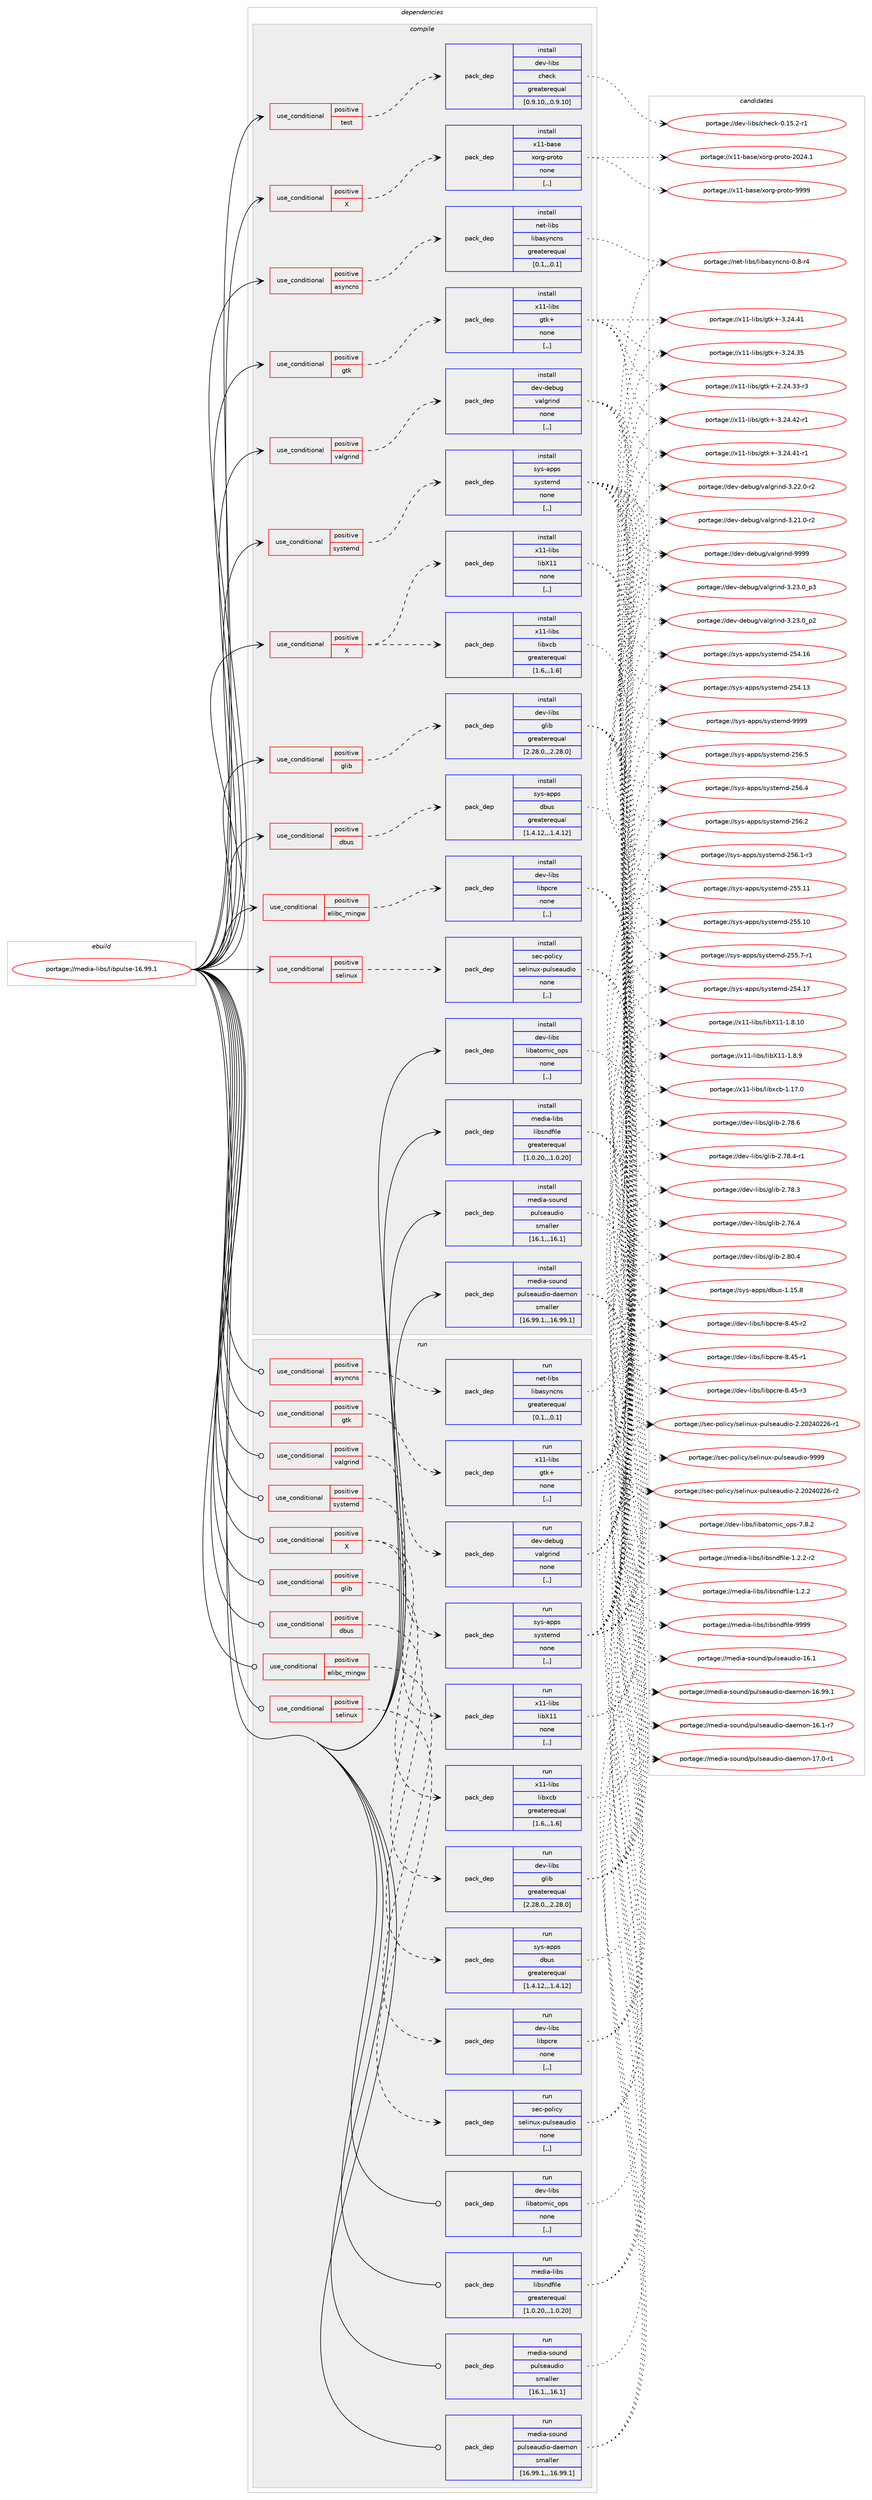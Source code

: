 digraph prolog {

# *************
# Graph options
# *************

newrank=true;
concentrate=true;
compound=true;
graph [rankdir=LR,fontname=Helvetica,fontsize=10,ranksep=1.5];#, ranksep=2.5, nodesep=0.2];
edge  [arrowhead=vee];
node  [fontname=Helvetica,fontsize=10];

# **********
# The ebuild
# **********

subgraph cluster_leftcol {
color=gray;
label=<<i>ebuild</i>>;
id [label="portage://media-libs/libpulse-16.99.1", color=red, width=4, href="../media-libs/libpulse-16.99.1.svg"];
}

# ****************
# The dependencies
# ****************

subgraph cluster_midcol {
color=gray;
label=<<i>dependencies</i>>;
subgraph cluster_compile {
fillcolor="#eeeeee";
style=filled;
label=<<i>compile</i>>;
subgraph cond208777 {
dependency809151 [label=<<TABLE BORDER="0" CELLBORDER="1" CELLSPACING="0" CELLPADDING="4"><TR><TD ROWSPAN="3" CELLPADDING="10">use_conditional</TD></TR><TR><TD>positive</TD></TR><TR><TD>X</TD></TR></TABLE>>, shape=none, color=red];
subgraph pack594241 {
dependency809152 [label=<<TABLE BORDER="0" CELLBORDER="1" CELLSPACING="0" CELLPADDING="4" WIDTH="220"><TR><TD ROWSPAN="6" CELLPADDING="30">pack_dep</TD></TR><TR><TD WIDTH="110">install</TD></TR><TR><TD>x11-base</TD></TR><TR><TD>xorg-proto</TD></TR><TR><TD>none</TD></TR><TR><TD>[,,]</TD></TR></TABLE>>, shape=none, color=blue];
}
dependency809151:e -> dependency809152:w [weight=20,style="dashed",arrowhead="vee"];
}
id:e -> dependency809151:w [weight=20,style="solid",arrowhead="vee"];
subgraph cond208778 {
dependency809153 [label=<<TABLE BORDER="0" CELLBORDER="1" CELLSPACING="0" CELLPADDING="4"><TR><TD ROWSPAN="3" CELLPADDING="10">use_conditional</TD></TR><TR><TD>positive</TD></TR><TR><TD>X</TD></TR></TABLE>>, shape=none, color=red];
subgraph pack594242 {
dependency809154 [label=<<TABLE BORDER="0" CELLBORDER="1" CELLSPACING="0" CELLPADDING="4" WIDTH="220"><TR><TD ROWSPAN="6" CELLPADDING="30">pack_dep</TD></TR><TR><TD WIDTH="110">install</TD></TR><TR><TD>x11-libs</TD></TR><TR><TD>libX11</TD></TR><TR><TD>none</TD></TR><TR><TD>[,,]</TD></TR></TABLE>>, shape=none, color=blue];
}
dependency809153:e -> dependency809154:w [weight=20,style="dashed",arrowhead="vee"];
subgraph pack594243 {
dependency809155 [label=<<TABLE BORDER="0" CELLBORDER="1" CELLSPACING="0" CELLPADDING="4" WIDTH="220"><TR><TD ROWSPAN="6" CELLPADDING="30">pack_dep</TD></TR><TR><TD WIDTH="110">install</TD></TR><TR><TD>x11-libs</TD></TR><TR><TD>libxcb</TD></TR><TR><TD>greaterequal</TD></TR><TR><TD>[1.6,,,1.6]</TD></TR></TABLE>>, shape=none, color=blue];
}
dependency809153:e -> dependency809155:w [weight=20,style="dashed",arrowhead="vee"];
}
id:e -> dependency809153:w [weight=20,style="solid",arrowhead="vee"];
subgraph cond208779 {
dependency809156 [label=<<TABLE BORDER="0" CELLBORDER="1" CELLSPACING="0" CELLPADDING="4"><TR><TD ROWSPAN="3" CELLPADDING="10">use_conditional</TD></TR><TR><TD>positive</TD></TR><TR><TD>asyncns</TD></TR></TABLE>>, shape=none, color=red];
subgraph pack594244 {
dependency809157 [label=<<TABLE BORDER="0" CELLBORDER="1" CELLSPACING="0" CELLPADDING="4" WIDTH="220"><TR><TD ROWSPAN="6" CELLPADDING="30">pack_dep</TD></TR><TR><TD WIDTH="110">install</TD></TR><TR><TD>net-libs</TD></TR><TR><TD>libasyncns</TD></TR><TR><TD>greaterequal</TD></TR><TR><TD>[0.1,,,0.1]</TD></TR></TABLE>>, shape=none, color=blue];
}
dependency809156:e -> dependency809157:w [weight=20,style="dashed",arrowhead="vee"];
}
id:e -> dependency809156:w [weight=20,style="solid",arrowhead="vee"];
subgraph cond208780 {
dependency809158 [label=<<TABLE BORDER="0" CELLBORDER="1" CELLSPACING="0" CELLPADDING="4"><TR><TD ROWSPAN="3" CELLPADDING="10">use_conditional</TD></TR><TR><TD>positive</TD></TR><TR><TD>dbus</TD></TR></TABLE>>, shape=none, color=red];
subgraph pack594245 {
dependency809159 [label=<<TABLE BORDER="0" CELLBORDER="1" CELLSPACING="0" CELLPADDING="4" WIDTH="220"><TR><TD ROWSPAN="6" CELLPADDING="30">pack_dep</TD></TR><TR><TD WIDTH="110">install</TD></TR><TR><TD>sys-apps</TD></TR><TR><TD>dbus</TD></TR><TR><TD>greaterequal</TD></TR><TR><TD>[1.4.12,,,1.4.12]</TD></TR></TABLE>>, shape=none, color=blue];
}
dependency809158:e -> dependency809159:w [weight=20,style="dashed",arrowhead="vee"];
}
id:e -> dependency809158:w [weight=20,style="solid",arrowhead="vee"];
subgraph cond208781 {
dependency809160 [label=<<TABLE BORDER="0" CELLBORDER="1" CELLSPACING="0" CELLPADDING="4"><TR><TD ROWSPAN="3" CELLPADDING="10">use_conditional</TD></TR><TR><TD>positive</TD></TR><TR><TD>elibc_mingw</TD></TR></TABLE>>, shape=none, color=red];
subgraph pack594246 {
dependency809161 [label=<<TABLE BORDER="0" CELLBORDER="1" CELLSPACING="0" CELLPADDING="4" WIDTH="220"><TR><TD ROWSPAN="6" CELLPADDING="30">pack_dep</TD></TR><TR><TD WIDTH="110">install</TD></TR><TR><TD>dev-libs</TD></TR><TR><TD>libpcre</TD></TR><TR><TD>none</TD></TR><TR><TD>[,,]</TD></TR></TABLE>>, shape=none, color=blue];
}
dependency809160:e -> dependency809161:w [weight=20,style="dashed",arrowhead="vee"];
}
id:e -> dependency809160:w [weight=20,style="solid",arrowhead="vee"];
subgraph cond208782 {
dependency809162 [label=<<TABLE BORDER="0" CELLBORDER="1" CELLSPACING="0" CELLPADDING="4"><TR><TD ROWSPAN="3" CELLPADDING="10">use_conditional</TD></TR><TR><TD>positive</TD></TR><TR><TD>glib</TD></TR></TABLE>>, shape=none, color=red];
subgraph pack594247 {
dependency809163 [label=<<TABLE BORDER="0" CELLBORDER="1" CELLSPACING="0" CELLPADDING="4" WIDTH="220"><TR><TD ROWSPAN="6" CELLPADDING="30">pack_dep</TD></TR><TR><TD WIDTH="110">install</TD></TR><TR><TD>dev-libs</TD></TR><TR><TD>glib</TD></TR><TR><TD>greaterequal</TD></TR><TR><TD>[2.28.0,,,2.28.0]</TD></TR></TABLE>>, shape=none, color=blue];
}
dependency809162:e -> dependency809163:w [weight=20,style="dashed",arrowhead="vee"];
}
id:e -> dependency809162:w [weight=20,style="solid",arrowhead="vee"];
subgraph cond208783 {
dependency809164 [label=<<TABLE BORDER="0" CELLBORDER="1" CELLSPACING="0" CELLPADDING="4"><TR><TD ROWSPAN="3" CELLPADDING="10">use_conditional</TD></TR><TR><TD>positive</TD></TR><TR><TD>gtk</TD></TR></TABLE>>, shape=none, color=red];
subgraph pack594248 {
dependency809165 [label=<<TABLE BORDER="0" CELLBORDER="1" CELLSPACING="0" CELLPADDING="4" WIDTH="220"><TR><TD ROWSPAN="6" CELLPADDING="30">pack_dep</TD></TR><TR><TD WIDTH="110">install</TD></TR><TR><TD>x11-libs</TD></TR><TR><TD>gtk+</TD></TR><TR><TD>none</TD></TR><TR><TD>[,,]</TD></TR></TABLE>>, shape=none, color=blue];
}
dependency809164:e -> dependency809165:w [weight=20,style="dashed",arrowhead="vee"];
}
id:e -> dependency809164:w [weight=20,style="solid",arrowhead="vee"];
subgraph cond208784 {
dependency809166 [label=<<TABLE BORDER="0" CELLBORDER="1" CELLSPACING="0" CELLPADDING="4"><TR><TD ROWSPAN="3" CELLPADDING="10">use_conditional</TD></TR><TR><TD>positive</TD></TR><TR><TD>selinux</TD></TR></TABLE>>, shape=none, color=red];
subgraph pack594249 {
dependency809167 [label=<<TABLE BORDER="0" CELLBORDER="1" CELLSPACING="0" CELLPADDING="4" WIDTH="220"><TR><TD ROWSPAN="6" CELLPADDING="30">pack_dep</TD></TR><TR><TD WIDTH="110">install</TD></TR><TR><TD>sec-policy</TD></TR><TR><TD>selinux-pulseaudio</TD></TR><TR><TD>none</TD></TR><TR><TD>[,,]</TD></TR></TABLE>>, shape=none, color=blue];
}
dependency809166:e -> dependency809167:w [weight=20,style="dashed",arrowhead="vee"];
}
id:e -> dependency809166:w [weight=20,style="solid",arrowhead="vee"];
subgraph cond208785 {
dependency809168 [label=<<TABLE BORDER="0" CELLBORDER="1" CELLSPACING="0" CELLPADDING="4"><TR><TD ROWSPAN="3" CELLPADDING="10">use_conditional</TD></TR><TR><TD>positive</TD></TR><TR><TD>systemd</TD></TR></TABLE>>, shape=none, color=red];
subgraph pack594250 {
dependency809169 [label=<<TABLE BORDER="0" CELLBORDER="1" CELLSPACING="0" CELLPADDING="4" WIDTH="220"><TR><TD ROWSPAN="6" CELLPADDING="30">pack_dep</TD></TR><TR><TD WIDTH="110">install</TD></TR><TR><TD>sys-apps</TD></TR><TR><TD>systemd</TD></TR><TR><TD>none</TD></TR><TR><TD>[,,]</TD></TR></TABLE>>, shape=none, color=blue];
}
dependency809168:e -> dependency809169:w [weight=20,style="dashed",arrowhead="vee"];
}
id:e -> dependency809168:w [weight=20,style="solid",arrowhead="vee"];
subgraph cond208786 {
dependency809170 [label=<<TABLE BORDER="0" CELLBORDER="1" CELLSPACING="0" CELLPADDING="4"><TR><TD ROWSPAN="3" CELLPADDING="10">use_conditional</TD></TR><TR><TD>positive</TD></TR><TR><TD>test</TD></TR></TABLE>>, shape=none, color=red];
subgraph pack594251 {
dependency809171 [label=<<TABLE BORDER="0" CELLBORDER="1" CELLSPACING="0" CELLPADDING="4" WIDTH="220"><TR><TD ROWSPAN="6" CELLPADDING="30">pack_dep</TD></TR><TR><TD WIDTH="110">install</TD></TR><TR><TD>dev-libs</TD></TR><TR><TD>check</TD></TR><TR><TD>greaterequal</TD></TR><TR><TD>[0.9.10,,,0.9.10]</TD></TR></TABLE>>, shape=none, color=blue];
}
dependency809170:e -> dependency809171:w [weight=20,style="dashed",arrowhead="vee"];
}
id:e -> dependency809170:w [weight=20,style="solid",arrowhead="vee"];
subgraph cond208787 {
dependency809172 [label=<<TABLE BORDER="0" CELLBORDER="1" CELLSPACING="0" CELLPADDING="4"><TR><TD ROWSPAN="3" CELLPADDING="10">use_conditional</TD></TR><TR><TD>positive</TD></TR><TR><TD>valgrind</TD></TR></TABLE>>, shape=none, color=red];
subgraph pack594252 {
dependency809173 [label=<<TABLE BORDER="0" CELLBORDER="1" CELLSPACING="0" CELLPADDING="4" WIDTH="220"><TR><TD ROWSPAN="6" CELLPADDING="30">pack_dep</TD></TR><TR><TD WIDTH="110">install</TD></TR><TR><TD>dev-debug</TD></TR><TR><TD>valgrind</TD></TR><TR><TD>none</TD></TR><TR><TD>[,,]</TD></TR></TABLE>>, shape=none, color=blue];
}
dependency809172:e -> dependency809173:w [weight=20,style="dashed",arrowhead="vee"];
}
id:e -> dependency809172:w [weight=20,style="solid",arrowhead="vee"];
subgraph pack594253 {
dependency809174 [label=<<TABLE BORDER="0" CELLBORDER="1" CELLSPACING="0" CELLPADDING="4" WIDTH="220"><TR><TD ROWSPAN="6" CELLPADDING="30">pack_dep</TD></TR><TR><TD WIDTH="110">install</TD></TR><TR><TD>dev-libs</TD></TR><TR><TD>libatomic_ops</TD></TR><TR><TD>none</TD></TR><TR><TD>[,,]</TD></TR></TABLE>>, shape=none, color=blue];
}
id:e -> dependency809174:w [weight=20,style="solid",arrowhead="vee"];
subgraph pack594254 {
dependency809175 [label=<<TABLE BORDER="0" CELLBORDER="1" CELLSPACING="0" CELLPADDING="4" WIDTH="220"><TR><TD ROWSPAN="6" CELLPADDING="30">pack_dep</TD></TR><TR><TD WIDTH="110">install</TD></TR><TR><TD>media-libs</TD></TR><TR><TD>libsndfile</TD></TR><TR><TD>greaterequal</TD></TR><TR><TD>[1.0.20,,,1.0.20]</TD></TR></TABLE>>, shape=none, color=blue];
}
id:e -> dependency809175:w [weight=20,style="solid",arrowhead="vee"];
subgraph pack594255 {
dependency809176 [label=<<TABLE BORDER="0" CELLBORDER="1" CELLSPACING="0" CELLPADDING="4" WIDTH="220"><TR><TD ROWSPAN="6" CELLPADDING="30">pack_dep</TD></TR><TR><TD WIDTH="110">install</TD></TR><TR><TD>media-sound</TD></TR><TR><TD>pulseaudio</TD></TR><TR><TD>smaller</TD></TR><TR><TD>[16.1,,,16.1]</TD></TR></TABLE>>, shape=none, color=blue];
}
id:e -> dependency809176:w [weight=20,style="solid",arrowhead="vee"];
subgraph pack594256 {
dependency809177 [label=<<TABLE BORDER="0" CELLBORDER="1" CELLSPACING="0" CELLPADDING="4" WIDTH="220"><TR><TD ROWSPAN="6" CELLPADDING="30">pack_dep</TD></TR><TR><TD WIDTH="110">install</TD></TR><TR><TD>media-sound</TD></TR><TR><TD>pulseaudio-daemon</TD></TR><TR><TD>smaller</TD></TR><TR><TD>[16.99.1,,,16.99.1]</TD></TR></TABLE>>, shape=none, color=blue];
}
id:e -> dependency809177:w [weight=20,style="solid",arrowhead="vee"];
}
subgraph cluster_compileandrun {
fillcolor="#eeeeee";
style=filled;
label=<<i>compile and run</i>>;
}
subgraph cluster_run {
fillcolor="#eeeeee";
style=filled;
label=<<i>run</i>>;
subgraph cond208788 {
dependency809178 [label=<<TABLE BORDER="0" CELLBORDER="1" CELLSPACING="0" CELLPADDING="4"><TR><TD ROWSPAN="3" CELLPADDING="10">use_conditional</TD></TR><TR><TD>positive</TD></TR><TR><TD>X</TD></TR></TABLE>>, shape=none, color=red];
subgraph pack594257 {
dependency809179 [label=<<TABLE BORDER="0" CELLBORDER="1" CELLSPACING="0" CELLPADDING="4" WIDTH="220"><TR><TD ROWSPAN="6" CELLPADDING="30">pack_dep</TD></TR><TR><TD WIDTH="110">run</TD></TR><TR><TD>x11-libs</TD></TR><TR><TD>libX11</TD></TR><TR><TD>none</TD></TR><TR><TD>[,,]</TD></TR></TABLE>>, shape=none, color=blue];
}
dependency809178:e -> dependency809179:w [weight=20,style="dashed",arrowhead="vee"];
subgraph pack594258 {
dependency809180 [label=<<TABLE BORDER="0" CELLBORDER="1" CELLSPACING="0" CELLPADDING="4" WIDTH="220"><TR><TD ROWSPAN="6" CELLPADDING="30">pack_dep</TD></TR><TR><TD WIDTH="110">run</TD></TR><TR><TD>x11-libs</TD></TR><TR><TD>libxcb</TD></TR><TR><TD>greaterequal</TD></TR><TR><TD>[1.6,,,1.6]</TD></TR></TABLE>>, shape=none, color=blue];
}
dependency809178:e -> dependency809180:w [weight=20,style="dashed",arrowhead="vee"];
}
id:e -> dependency809178:w [weight=20,style="solid",arrowhead="odot"];
subgraph cond208789 {
dependency809181 [label=<<TABLE BORDER="0" CELLBORDER="1" CELLSPACING="0" CELLPADDING="4"><TR><TD ROWSPAN="3" CELLPADDING="10">use_conditional</TD></TR><TR><TD>positive</TD></TR><TR><TD>asyncns</TD></TR></TABLE>>, shape=none, color=red];
subgraph pack594259 {
dependency809182 [label=<<TABLE BORDER="0" CELLBORDER="1" CELLSPACING="0" CELLPADDING="4" WIDTH="220"><TR><TD ROWSPAN="6" CELLPADDING="30">pack_dep</TD></TR><TR><TD WIDTH="110">run</TD></TR><TR><TD>net-libs</TD></TR><TR><TD>libasyncns</TD></TR><TR><TD>greaterequal</TD></TR><TR><TD>[0.1,,,0.1]</TD></TR></TABLE>>, shape=none, color=blue];
}
dependency809181:e -> dependency809182:w [weight=20,style="dashed",arrowhead="vee"];
}
id:e -> dependency809181:w [weight=20,style="solid",arrowhead="odot"];
subgraph cond208790 {
dependency809183 [label=<<TABLE BORDER="0" CELLBORDER="1" CELLSPACING="0" CELLPADDING="4"><TR><TD ROWSPAN="3" CELLPADDING="10">use_conditional</TD></TR><TR><TD>positive</TD></TR><TR><TD>dbus</TD></TR></TABLE>>, shape=none, color=red];
subgraph pack594260 {
dependency809184 [label=<<TABLE BORDER="0" CELLBORDER="1" CELLSPACING="0" CELLPADDING="4" WIDTH="220"><TR><TD ROWSPAN="6" CELLPADDING="30">pack_dep</TD></TR><TR><TD WIDTH="110">run</TD></TR><TR><TD>sys-apps</TD></TR><TR><TD>dbus</TD></TR><TR><TD>greaterequal</TD></TR><TR><TD>[1.4.12,,,1.4.12]</TD></TR></TABLE>>, shape=none, color=blue];
}
dependency809183:e -> dependency809184:w [weight=20,style="dashed",arrowhead="vee"];
}
id:e -> dependency809183:w [weight=20,style="solid",arrowhead="odot"];
subgraph cond208791 {
dependency809185 [label=<<TABLE BORDER="0" CELLBORDER="1" CELLSPACING="0" CELLPADDING="4"><TR><TD ROWSPAN="3" CELLPADDING="10">use_conditional</TD></TR><TR><TD>positive</TD></TR><TR><TD>elibc_mingw</TD></TR></TABLE>>, shape=none, color=red];
subgraph pack594261 {
dependency809186 [label=<<TABLE BORDER="0" CELLBORDER="1" CELLSPACING="0" CELLPADDING="4" WIDTH="220"><TR><TD ROWSPAN="6" CELLPADDING="30">pack_dep</TD></TR><TR><TD WIDTH="110">run</TD></TR><TR><TD>dev-libs</TD></TR><TR><TD>libpcre</TD></TR><TR><TD>none</TD></TR><TR><TD>[,,]</TD></TR></TABLE>>, shape=none, color=blue];
}
dependency809185:e -> dependency809186:w [weight=20,style="dashed",arrowhead="vee"];
}
id:e -> dependency809185:w [weight=20,style="solid",arrowhead="odot"];
subgraph cond208792 {
dependency809187 [label=<<TABLE BORDER="0" CELLBORDER="1" CELLSPACING="0" CELLPADDING="4"><TR><TD ROWSPAN="3" CELLPADDING="10">use_conditional</TD></TR><TR><TD>positive</TD></TR><TR><TD>glib</TD></TR></TABLE>>, shape=none, color=red];
subgraph pack594262 {
dependency809188 [label=<<TABLE BORDER="0" CELLBORDER="1" CELLSPACING="0" CELLPADDING="4" WIDTH="220"><TR><TD ROWSPAN="6" CELLPADDING="30">pack_dep</TD></TR><TR><TD WIDTH="110">run</TD></TR><TR><TD>dev-libs</TD></TR><TR><TD>glib</TD></TR><TR><TD>greaterequal</TD></TR><TR><TD>[2.28.0,,,2.28.0]</TD></TR></TABLE>>, shape=none, color=blue];
}
dependency809187:e -> dependency809188:w [weight=20,style="dashed",arrowhead="vee"];
}
id:e -> dependency809187:w [weight=20,style="solid",arrowhead="odot"];
subgraph cond208793 {
dependency809189 [label=<<TABLE BORDER="0" CELLBORDER="1" CELLSPACING="0" CELLPADDING="4"><TR><TD ROWSPAN="3" CELLPADDING="10">use_conditional</TD></TR><TR><TD>positive</TD></TR><TR><TD>gtk</TD></TR></TABLE>>, shape=none, color=red];
subgraph pack594263 {
dependency809190 [label=<<TABLE BORDER="0" CELLBORDER="1" CELLSPACING="0" CELLPADDING="4" WIDTH="220"><TR><TD ROWSPAN="6" CELLPADDING="30">pack_dep</TD></TR><TR><TD WIDTH="110">run</TD></TR><TR><TD>x11-libs</TD></TR><TR><TD>gtk+</TD></TR><TR><TD>none</TD></TR><TR><TD>[,,]</TD></TR></TABLE>>, shape=none, color=blue];
}
dependency809189:e -> dependency809190:w [weight=20,style="dashed",arrowhead="vee"];
}
id:e -> dependency809189:w [weight=20,style="solid",arrowhead="odot"];
subgraph cond208794 {
dependency809191 [label=<<TABLE BORDER="0" CELLBORDER="1" CELLSPACING="0" CELLPADDING="4"><TR><TD ROWSPAN="3" CELLPADDING="10">use_conditional</TD></TR><TR><TD>positive</TD></TR><TR><TD>selinux</TD></TR></TABLE>>, shape=none, color=red];
subgraph pack594264 {
dependency809192 [label=<<TABLE BORDER="0" CELLBORDER="1" CELLSPACING="0" CELLPADDING="4" WIDTH="220"><TR><TD ROWSPAN="6" CELLPADDING="30">pack_dep</TD></TR><TR><TD WIDTH="110">run</TD></TR><TR><TD>sec-policy</TD></TR><TR><TD>selinux-pulseaudio</TD></TR><TR><TD>none</TD></TR><TR><TD>[,,]</TD></TR></TABLE>>, shape=none, color=blue];
}
dependency809191:e -> dependency809192:w [weight=20,style="dashed",arrowhead="vee"];
}
id:e -> dependency809191:w [weight=20,style="solid",arrowhead="odot"];
subgraph cond208795 {
dependency809193 [label=<<TABLE BORDER="0" CELLBORDER="1" CELLSPACING="0" CELLPADDING="4"><TR><TD ROWSPAN="3" CELLPADDING="10">use_conditional</TD></TR><TR><TD>positive</TD></TR><TR><TD>systemd</TD></TR></TABLE>>, shape=none, color=red];
subgraph pack594265 {
dependency809194 [label=<<TABLE BORDER="0" CELLBORDER="1" CELLSPACING="0" CELLPADDING="4" WIDTH="220"><TR><TD ROWSPAN="6" CELLPADDING="30">pack_dep</TD></TR><TR><TD WIDTH="110">run</TD></TR><TR><TD>sys-apps</TD></TR><TR><TD>systemd</TD></TR><TR><TD>none</TD></TR><TR><TD>[,,]</TD></TR></TABLE>>, shape=none, color=blue];
}
dependency809193:e -> dependency809194:w [weight=20,style="dashed",arrowhead="vee"];
}
id:e -> dependency809193:w [weight=20,style="solid",arrowhead="odot"];
subgraph cond208796 {
dependency809195 [label=<<TABLE BORDER="0" CELLBORDER="1" CELLSPACING="0" CELLPADDING="4"><TR><TD ROWSPAN="3" CELLPADDING="10">use_conditional</TD></TR><TR><TD>positive</TD></TR><TR><TD>valgrind</TD></TR></TABLE>>, shape=none, color=red];
subgraph pack594266 {
dependency809196 [label=<<TABLE BORDER="0" CELLBORDER="1" CELLSPACING="0" CELLPADDING="4" WIDTH="220"><TR><TD ROWSPAN="6" CELLPADDING="30">pack_dep</TD></TR><TR><TD WIDTH="110">run</TD></TR><TR><TD>dev-debug</TD></TR><TR><TD>valgrind</TD></TR><TR><TD>none</TD></TR><TR><TD>[,,]</TD></TR></TABLE>>, shape=none, color=blue];
}
dependency809195:e -> dependency809196:w [weight=20,style="dashed",arrowhead="vee"];
}
id:e -> dependency809195:w [weight=20,style="solid",arrowhead="odot"];
subgraph pack594267 {
dependency809197 [label=<<TABLE BORDER="0" CELLBORDER="1" CELLSPACING="0" CELLPADDING="4" WIDTH="220"><TR><TD ROWSPAN="6" CELLPADDING="30">pack_dep</TD></TR><TR><TD WIDTH="110">run</TD></TR><TR><TD>dev-libs</TD></TR><TR><TD>libatomic_ops</TD></TR><TR><TD>none</TD></TR><TR><TD>[,,]</TD></TR></TABLE>>, shape=none, color=blue];
}
id:e -> dependency809197:w [weight=20,style="solid",arrowhead="odot"];
subgraph pack594268 {
dependency809198 [label=<<TABLE BORDER="0" CELLBORDER="1" CELLSPACING="0" CELLPADDING="4" WIDTH="220"><TR><TD ROWSPAN="6" CELLPADDING="30">pack_dep</TD></TR><TR><TD WIDTH="110">run</TD></TR><TR><TD>media-libs</TD></TR><TR><TD>libsndfile</TD></TR><TR><TD>greaterequal</TD></TR><TR><TD>[1.0.20,,,1.0.20]</TD></TR></TABLE>>, shape=none, color=blue];
}
id:e -> dependency809198:w [weight=20,style="solid",arrowhead="odot"];
subgraph pack594269 {
dependency809199 [label=<<TABLE BORDER="0" CELLBORDER="1" CELLSPACING="0" CELLPADDING="4" WIDTH="220"><TR><TD ROWSPAN="6" CELLPADDING="30">pack_dep</TD></TR><TR><TD WIDTH="110">run</TD></TR><TR><TD>media-sound</TD></TR><TR><TD>pulseaudio</TD></TR><TR><TD>smaller</TD></TR><TR><TD>[16.1,,,16.1]</TD></TR></TABLE>>, shape=none, color=blue];
}
id:e -> dependency809199:w [weight=20,style="solid",arrowhead="odot"];
subgraph pack594270 {
dependency809200 [label=<<TABLE BORDER="0" CELLBORDER="1" CELLSPACING="0" CELLPADDING="4" WIDTH="220"><TR><TD ROWSPAN="6" CELLPADDING="30">pack_dep</TD></TR><TR><TD WIDTH="110">run</TD></TR><TR><TD>media-sound</TD></TR><TR><TD>pulseaudio-daemon</TD></TR><TR><TD>smaller</TD></TR><TR><TD>[16.99.1,,,16.99.1]</TD></TR></TABLE>>, shape=none, color=blue];
}
id:e -> dependency809200:w [weight=20,style="solid",arrowhead="odot"];
}
}

# **************
# The candidates
# **************

subgraph cluster_choices {
rank=same;
color=gray;
label=<<i>candidates</i>>;

subgraph choice594241 {
color=black;
nodesep=1;
choice120494945989711510147120111114103451121141111161114557575757 [label="portage://x11-base/xorg-proto-9999", color=red, width=4,href="../x11-base/xorg-proto-9999.svg"];
choice1204949459897115101471201111141034511211411111611145504850524649 [label="portage://x11-base/xorg-proto-2024.1", color=red, width=4,href="../x11-base/xorg-proto-2024.1.svg"];
dependency809152:e -> choice120494945989711510147120111114103451121141111161114557575757:w [style=dotted,weight="100"];
dependency809152:e -> choice1204949459897115101471201111141034511211411111611145504850524649:w [style=dotted,weight="100"];
}
subgraph choice594242 {
color=black;
nodesep=1;
choice12049494510810598115471081059888494945494656464948 [label="portage://x11-libs/libX11-1.8.10", color=red, width=4,href="../x11-libs/libX11-1.8.10.svg"];
choice120494945108105981154710810598884949454946564657 [label="portage://x11-libs/libX11-1.8.9", color=red, width=4,href="../x11-libs/libX11-1.8.9.svg"];
dependency809154:e -> choice12049494510810598115471081059888494945494656464948:w [style=dotted,weight="100"];
dependency809154:e -> choice120494945108105981154710810598884949454946564657:w [style=dotted,weight="100"];
}
subgraph choice594243 {
color=black;
nodesep=1;
choice120494945108105981154710810598120999845494649554648 [label="portage://x11-libs/libxcb-1.17.0", color=red, width=4,href="../x11-libs/libxcb-1.17.0.svg"];
dependency809155:e -> choice120494945108105981154710810598120999845494649554648:w [style=dotted,weight="100"];
}
subgraph choice594244 {
color=black;
nodesep=1;
choice110101116451081059811547108105989711512111099110115454846564511452 [label="portage://net-libs/libasyncns-0.8-r4", color=red, width=4,href="../net-libs/libasyncns-0.8-r4.svg"];
dependency809157:e -> choice110101116451081059811547108105989711512111099110115454846564511452:w [style=dotted,weight="100"];
}
subgraph choice594245 {
color=black;
nodesep=1;
choice1151211154597112112115471009811711545494649534656 [label="portage://sys-apps/dbus-1.15.8", color=red, width=4,href="../sys-apps/dbus-1.15.8.svg"];
dependency809159:e -> choice1151211154597112112115471009811711545494649534656:w [style=dotted,weight="100"];
}
subgraph choice594246 {
color=black;
nodesep=1;
choice100101118451081059811547108105981129911410145564652534511451 [label="portage://dev-libs/libpcre-8.45-r3", color=red, width=4,href="../dev-libs/libpcre-8.45-r3.svg"];
choice100101118451081059811547108105981129911410145564652534511450 [label="portage://dev-libs/libpcre-8.45-r2", color=red, width=4,href="../dev-libs/libpcre-8.45-r2.svg"];
choice100101118451081059811547108105981129911410145564652534511449 [label="portage://dev-libs/libpcre-8.45-r1", color=red, width=4,href="../dev-libs/libpcre-8.45-r1.svg"];
dependency809161:e -> choice100101118451081059811547108105981129911410145564652534511451:w [style=dotted,weight="100"];
dependency809161:e -> choice100101118451081059811547108105981129911410145564652534511450:w [style=dotted,weight="100"];
dependency809161:e -> choice100101118451081059811547108105981129911410145564652534511449:w [style=dotted,weight="100"];
}
subgraph choice594247 {
color=black;
nodesep=1;
choice1001011184510810598115471031081059845504656484652 [label="portage://dev-libs/glib-2.80.4", color=red, width=4,href="../dev-libs/glib-2.80.4.svg"];
choice1001011184510810598115471031081059845504655564654 [label="portage://dev-libs/glib-2.78.6", color=red, width=4,href="../dev-libs/glib-2.78.6.svg"];
choice10010111845108105981154710310810598455046555646524511449 [label="portage://dev-libs/glib-2.78.4-r1", color=red, width=4,href="../dev-libs/glib-2.78.4-r1.svg"];
choice1001011184510810598115471031081059845504655564651 [label="portage://dev-libs/glib-2.78.3", color=red, width=4,href="../dev-libs/glib-2.78.3.svg"];
choice1001011184510810598115471031081059845504655544652 [label="portage://dev-libs/glib-2.76.4", color=red, width=4,href="../dev-libs/glib-2.76.4.svg"];
dependency809163:e -> choice1001011184510810598115471031081059845504656484652:w [style=dotted,weight="100"];
dependency809163:e -> choice1001011184510810598115471031081059845504655564654:w [style=dotted,weight="100"];
dependency809163:e -> choice10010111845108105981154710310810598455046555646524511449:w [style=dotted,weight="100"];
dependency809163:e -> choice1001011184510810598115471031081059845504655564651:w [style=dotted,weight="100"];
dependency809163:e -> choice1001011184510810598115471031081059845504655544652:w [style=dotted,weight="100"];
}
subgraph choice594248 {
color=black;
nodesep=1;
choice12049494510810598115471031161074345514650524652504511449 [label="portage://x11-libs/gtk+-3.24.42-r1", color=red, width=4,href="../x11-libs/gtk+-3.24.42-r1.svg"];
choice12049494510810598115471031161074345514650524652494511449 [label="portage://x11-libs/gtk+-3.24.41-r1", color=red, width=4,href="../x11-libs/gtk+-3.24.41-r1.svg"];
choice1204949451081059811547103116107434551465052465249 [label="portage://x11-libs/gtk+-3.24.41", color=red, width=4,href="../x11-libs/gtk+-3.24.41.svg"];
choice1204949451081059811547103116107434551465052465153 [label="portage://x11-libs/gtk+-3.24.35", color=red, width=4,href="../x11-libs/gtk+-3.24.35.svg"];
choice12049494510810598115471031161074345504650524651514511451 [label="portage://x11-libs/gtk+-2.24.33-r3", color=red, width=4,href="../x11-libs/gtk+-2.24.33-r3.svg"];
dependency809165:e -> choice12049494510810598115471031161074345514650524652504511449:w [style=dotted,weight="100"];
dependency809165:e -> choice12049494510810598115471031161074345514650524652494511449:w [style=dotted,weight="100"];
dependency809165:e -> choice1204949451081059811547103116107434551465052465249:w [style=dotted,weight="100"];
dependency809165:e -> choice1204949451081059811547103116107434551465052465153:w [style=dotted,weight="100"];
dependency809165:e -> choice12049494510810598115471031161074345504650524651514511451:w [style=dotted,weight="100"];
}
subgraph choice594249 {
color=black;
nodesep=1;
choice1151019945112111108105991214711510110810511011712045112117108115101971171001051114557575757 [label="portage://sec-policy/selinux-pulseaudio-9999", color=red, width=4,href="../sec-policy/selinux-pulseaudio-9999.svg"];
choice11510199451121111081059912147115101108105110117120451121171081151019711710010511145504650485052485050544511450 [label="portage://sec-policy/selinux-pulseaudio-2.20240226-r2", color=red, width=4,href="../sec-policy/selinux-pulseaudio-2.20240226-r2.svg"];
choice11510199451121111081059912147115101108105110117120451121171081151019711710010511145504650485052485050544511449 [label="portage://sec-policy/selinux-pulseaudio-2.20240226-r1", color=red, width=4,href="../sec-policy/selinux-pulseaudio-2.20240226-r1.svg"];
dependency809167:e -> choice1151019945112111108105991214711510110810511011712045112117108115101971171001051114557575757:w [style=dotted,weight="100"];
dependency809167:e -> choice11510199451121111081059912147115101108105110117120451121171081151019711710010511145504650485052485050544511450:w [style=dotted,weight="100"];
dependency809167:e -> choice11510199451121111081059912147115101108105110117120451121171081151019711710010511145504650485052485050544511449:w [style=dotted,weight="100"];
}
subgraph choice594250 {
color=black;
nodesep=1;
choice1151211154597112112115471151211151161011091004557575757 [label="portage://sys-apps/systemd-9999", color=red, width=4,href="../sys-apps/systemd-9999.svg"];
choice115121115459711211211547115121115116101109100455053544653 [label="portage://sys-apps/systemd-256.5", color=red, width=4,href="../sys-apps/systemd-256.5.svg"];
choice115121115459711211211547115121115116101109100455053544652 [label="portage://sys-apps/systemd-256.4", color=red, width=4,href="../sys-apps/systemd-256.4.svg"];
choice115121115459711211211547115121115116101109100455053544650 [label="portage://sys-apps/systemd-256.2", color=red, width=4,href="../sys-apps/systemd-256.2.svg"];
choice1151211154597112112115471151211151161011091004550535446494511451 [label="portage://sys-apps/systemd-256.1-r3", color=red, width=4,href="../sys-apps/systemd-256.1-r3.svg"];
choice11512111545971121121154711512111511610110910045505353464949 [label="portage://sys-apps/systemd-255.11", color=red, width=4,href="../sys-apps/systemd-255.11.svg"];
choice11512111545971121121154711512111511610110910045505353464948 [label="portage://sys-apps/systemd-255.10", color=red, width=4,href="../sys-apps/systemd-255.10.svg"];
choice1151211154597112112115471151211151161011091004550535346554511449 [label="portage://sys-apps/systemd-255.7-r1", color=red, width=4,href="../sys-apps/systemd-255.7-r1.svg"];
choice11512111545971121121154711512111511610110910045505352464955 [label="portage://sys-apps/systemd-254.17", color=red, width=4,href="../sys-apps/systemd-254.17.svg"];
choice11512111545971121121154711512111511610110910045505352464954 [label="portage://sys-apps/systemd-254.16", color=red, width=4,href="../sys-apps/systemd-254.16.svg"];
choice11512111545971121121154711512111511610110910045505352464951 [label="portage://sys-apps/systemd-254.13", color=red, width=4,href="../sys-apps/systemd-254.13.svg"];
dependency809169:e -> choice1151211154597112112115471151211151161011091004557575757:w [style=dotted,weight="100"];
dependency809169:e -> choice115121115459711211211547115121115116101109100455053544653:w [style=dotted,weight="100"];
dependency809169:e -> choice115121115459711211211547115121115116101109100455053544652:w [style=dotted,weight="100"];
dependency809169:e -> choice115121115459711211211547115121115116101109100455053544650:w [style=dotted,weight="100"];
dependency809169:e -> choice1151211154597112112115471151211151161011091004550535446494511451:w [style=dotted,weight="100"];
dependency809169:e -> choice11512111545971121121154711512111511610110910045505353464949:w [style=dotted,weight="100"];
dependency809169:e -> choice11512111545971121121154711512111511610110910045505353464948:w [style=dotted,weight="100"];
dependency809169:e -> choice1151211154597112112115471151211151161011091004550535346554511449:w [style=dotted,weight="100"];
dependency809169:e -> choice11512111545971121121154711512111511610110910045505352464955:w [style=dotted,weight="100"];
dependency809169:e -> choice11512111545971121121154711512111511610110910045505352464954:w [style=dotted,weight="100"];
dependency809169:e -> choice11512111545971121121154711512111511610110910045505352464951:w [style=dotted,weight="100"];
}
subgraph choice594251 {
color=black;
nodesep=1;
choice1001011184510810598115479910410199107454846495346504511449 [label="portage://dev-libs/check-0.15.2-r1", color=red, width=4,href="../dev-libs/check-0.15.2-r1.svg"];
dependency809171:e -> choice1001011184510810598115479910410199107454846495346504511449:w [style=dotted,weight="100"];
}
subgraph choice594252 {
color=black;
nodesep=1;
choice100101118451001019811710347118971081031141051101004557575757 [label="portage://dev-debug/valgrind-9999", color=red, width=4,href="../dev-debug/valgrind-9999.svg"];
choice10010111845100101981171034711897108103114105110100455146505146489511251 [label="portage://dev-debug/valgrind-3.23.0_p3", color=red, width=4,href="../dev-debug/valgrind-3.23.0_p3.svg"];
choice10010111845100101981171034711897108103114105110100455146505146489511250 [label="portage://dev-debug/valgrind-3.23.0_p2", color=red, width=4,href="../dev-debug/valgrind-3.23.0_p2.svg"];
choice10010111845100101981171034711897108103114105110100455146505046484511450 [label="portage://dev-debug/valgrind-3.22.0-r2", color=red, width=4,href="../dev-debug/valgrind-3.22.0-r2.svg"];
choice10010111845100101981171034711897108103114105110100455146504946484511450 [label="portage://dev-debug/valgrind-3.21.0-r2", color=red, width=4,href="../dev-debug/valgrind-3.21.0-r2.svg"];
dependency809173:e -> choice100101118451001019811710347118971081031141051101004557575757:w [style=dotted,weight="100"];
dependency809173:e -> choice10010111845100101981171034711897108103114105110100455146505146489511251:w [style=dotted,weight="100"];
dependency809173:e -> choice10010111845100101981171034711897108103114105110100455146505146489511250:w [style=dotted,weight="100"];
dependency809173:e -> choice10010111845100101981171034711897108103114105110100455146505046484511450:w [style=dotted,weight="100"];
dependency809173:e -> choice10010111845100101981171034711897108103114105110100455146504946484511450:w [style=dotted,weight="100"];
}
subgraph choice594253 {
color=black;
nodesep=1;
choice10010111845108105981154710810598971161111091059995111112115455546564650 [label="portage://dev-libs/libatomic_ops-7.8.2", color=red, width=4,href="../dev-libs/libatomic_ops-7.8.2.svg"];
dependency809174:e -> choice10010111845108105981154710810598971161111091059995111112115455546564650:w [style=dotted,weight="100"];
}
subgraph choice594254 {
color=black;
nodesep=1;
choice10910110010597451081059811547108105981151101001021051081014557575757 [label="portage://media-libs/libsndfile-9999", color=red, width=4,href="../media-libs/libsndfile-9999.svg"];
choice10910110010597451081059811547108105981151101001021051081014549465046504511450 [label="portage://media-libs/libsndfile-1.2.2-r2", color=red, width=4,href="../media-libs/libsndfile-1.2.2-r2.svg"];
choice1091011001059745108105981154710810598115110100102105108101454946504650 [label="portage://media-libs/libsndfile-1.2.2", color=red, width=4,href="../media-libs/libsndfile-1.2.2.svg"];
dependency809175:e -> choice10910110010597451081059811547108105981151101001021051081014557575757:w [style=dotted,weight="100"];
dependency809175:e -> choice10910110010597451081059811547108105981151101001021051081014549465046504511450:w [style=dotted,weight="100"];
dependency809175:e -> choice1091011001059745108105981154710810598115110100102105108101454946504650:w [style=dotted,weight="100"];
}
subgraph choice594255 {
color=black;
nodesep=1;
choice109101100105974511511111711010047112117108115101971171001051114549544649 [label="portage://media-sound/pulseaudio-16.1", color=red, width=4,href="../media-sound/pulseaudio-16.1.svg"];
dependency809176:e -> choice109101100105974511511111711010047112117108115101971171001051114549544649:w [style=dotted,weight="100"];
}
subgraph choice594256 {
color=black;
nodesep=1;
choice10910110010597451151111171101004711211710811510197117100105111451009710110911111045495546484511449 [label="portage://media-sound/pulseaudio-daemon-17.0-r1", color=red, width=4,href="../media-sound/pulseaudio-daemon-17.0-r1.svg"];
choice1091011001059745115111117110100471121171081151019711710010511145100971011091111104549544657574649 [label="portage://media-sound/pulseaudio-daemon-16.99.1", color=red, width=4,href="../media-sound/pulseaudio-daemon-16.99.1.svg"];
choice10910110010597451151111171101004711211710811510197117100105111451009710110911111045495446494511455 [label="portage://media-sound/pulseaudio-daemon-16.1-r7", color=red, width=4,href="../media-sound/pulseaudio-daemon-16.1-r7.svg"];
dependency809177:e -> choice10910110010597451151111171101004711211710811510197117100105111451009710110911111045495546484511449:w [style=dotted,weight="100"];
dependency809177:e -> choice1091011001059745115111117110100471121171081151019711710010511145100971011091111104549544657574649:w [style=dotted,weight="100"];
dependency809177:e -> choice10910110010597451151111171101004711211710811510197117100105111451009710110911111045495446494511455:w [style=dotted,weight="100"];
}
subgraph choice594257 {
color=black;
nodesep=1;
choice12049494510810598115471081059888494945494656464948 [label="portage://x11-libs/libX11-1.8.10", color=red, width=4,href="../x11-libs/libX11-1.8.10.svg"];
choice120494945108105981154710810598884949454946564657 [label="portage://x11-libs/libX11-1.8.9", color=red, width=4,href="../x11-libs/libX11-1.8.9.svg"];
dependency809179:e -> choice12049494510810598115471081059888494945494656464948:w [style=dotted,weight="100"];
dependency809179:e -> choice120494945108105981154710810598884949454946564657:w [style=dotted,weight="100"];
}
subgraph choice594258 {
color=black;
nodesep=1;
choice120494945108105981154710810598120999845494649554648 [label="portage://x11-libs/libxcb-1.17.0", color=red, width=4,href="../x11-libs/libxcb-1.17.0.svg"];
dependency809180:e -> choice120494945108105981154710810598120999845494649554648:w [style=dotted,weight="100"];
}
subgraph choice594259 {
color=black;
nodesep=1;
choice110101116451081059811547108105989711512111099110115454846564511452 [label="portage://net-libs/libasyncns-0.8-r4", color=red, width=4,href="../net-libs/libasyncns-0.8-r4.svg"];
dependency809182:e -> choice110101116451081059811547108105989711512111099110115454846564511452:w [style=dotted,weight="100"];
}
subgraph choice594260 {
color=black;
nodesep=1;
choice1151211154597112112115471009811711545494649534656 [label="portage://sys-apps/dbus-1.15.8", color=red, width=4,href="../sys-apps/dbus-1.15.8.svg"];
dependency809184:e -> choice1151211154597112112115471009811711545494649534656:w [style=dotted,weight="100"];
}
subgraph choice594261 {
color=black;
nodesep=1;
choice100101118451081059811547108105981129911410145564652534511451 [label="portage://dev-libs/libpcre-8.45-r3", color=red, width=4,href="../dev-libs/libpcre-8.45-r3.svg"];
choice100101118451081059811547108105981129911410145564652534511450 [label="portage://dev-libs/libpcre-8.45-r2", color=red, width=4,href="../dev-libs/libpcre-8.45-r2.svg"];
choice100101118451081059811547108105981129911410145564652534511449 [label="portage://dev-libs/libpcre-8.45-r1", color=red, width=4,href="../dev-libs/libpcre-8.45-r1.svg"];
dependency809186:e -> choice100101118451081059811547108105981129911410145564652534511451:w [style=dotted,weight="100"];
dependency809186:e -> choice100101118451081059811547108105981129911410145564652534511450:w [style=dotted,weight="100"];
dependency809186:e -> choice100101118451081059811547108105981129911410145564652534511449:w [style=dotted,weight="100"];
}
subgraph choice594262 {
color=black;
nodesep=1;
choice1001011184510810598115471031081059845504656484652 [label="portage://dev-libs/glib-2.80.4", color=red, width=4,href="../dev-libs/glib-2.80.4.svg"];
choice1001011184510810598115471031081059845504655564654 [label="portage://dev-libs/glib-2.78.6", color=red, width=4,href="../dev-libs/glib-2.78.6.svg"];
choice10010111845108105981154710310810598455046555646524511449 [label="portage://dev-libs/glib-2.78.4-r1", color=red, width=4,href="../dev-libs/glib-2.78.4-r1.svg"];
choice1001011184510810598115471031081059845504655564651 [label="portage://dev-libs/glib-2.78.3", color=red, width=4,href="../dev-libs/glib-2.78.3.svg"];
choice1001011184510810598115471031081059845504655544652 [label="portage://dev-libs/glib-2.76.4", color=red, width=4,href="../dev-libs/glib-2.76.4.svg"];
dependency809188:e -> choice1001011184510810598115471031081059845504656484652:w [style=dotted,weight="100"];
dependency809188:e -> choice1001011184510810598115471031081059845504655564654:w [style=dotted,weight="100"];
dependency809188:e -> choice10010111845108105981154710310810598455046555646524511449:w [style=dotted,weight="100"];
dependency809188:e -> choice1001011184510810598115471031081059845504655564651:w [style=dotted,weight="100"];
dependency809188:e -> choice1001011184510810598115471031081059845504655544652:w [style=dotted,weight="100"];
}
subgraph choice594263 {
color=black;
nodesep=1;
choice12049494510810598115471031161074345514650524652504511449 [label="portage://x11-libs/gtk+-3.24.42-r1", color=red, width=4,href="../x11-libs/gtk+-3.24.42-r1.svg"];
choice12049494510810598115471031161074345514650524652494511449 [label="portage://x11-libs/gtk+-3.24.41-r1", color=red, width=4,href="../x11-libs/gtk+-3.24.41-r1.svg"];
choice1204949451081059811547103116107434551465052465249 [label="portage://x11-libs/gtk+-3.24.41", color=red, width=4,href="../x11-libs/gtk+-3.24.41.svg"];
choice1204949451081059811547103116107434551465052465153 [label="portage://x11-libs/gtk+-3.24.35", color=red, width=4,href="../x11-libs/gtk+-3.24.35.svg"];
choice12049494510810598115471031161074345504650524651514511451 [label="portage://x11-libs/gtk+-2.24.33-r3", color=red, width=4,href="../x11-libs/gtk+-2.24.33-r3.svg"];
dependency809190:e -> choice12049494510810598115471031161074345514650524652504511449:w [style=dotted,weight="100"];
dependency809190:e -> choice12049494510810598115471031161074345514650524652494511449:w [style=dotted,weight="100"];
dependency809190:e -> choice1204949451081059811547103116107434551465052465249:w [style=dotted,weight="100"];
dependency809190:e -> choice1204949451081059811547103116107434551465052465153:w [style=dotted,weight="100"];
dependency809190:e -> choice12049494510810598115471031161074345504650524651514511451:w [style=dotted,weight="100"];
}
subgraph choice594264 {
color=black;
nodesep=1;
choice1151019945112111108105991214711510110810511011712045112117108115101971171001051114557575757 [label="portage://sec-policy/selinux-pulseaudio-9999", color=red, width=4,href="../sec-policy/selinux-pulseaudio-9999.svg"];
choice11510199451121111081059912147115101108105110117120451121171081151019711710010511145504650485052485050544511450 [label="portage://sec-policy/selinux-pulseaudio-2.20240226-r2", color=red, width=4,href="../sec-policy/selinux-pulseaudio-2.20240226-r2.svg"];
choice11510199451121111081059912147115101108105110117120451121171081151019711710010511145504650485052485050544511449 [label="portage://sec-policy/selinux-pulseaudio-2.20240226-r1", color=red, width=4,href="../sec-policy/selinux-pulseaudio-2.20240226-r1.svg"];
dependency809192:e -> choice1151019945112111108105991214711510110810511011712045112117108115101971171001051114557575757:w [style=dotted,weight="100"];
dependency809192:e -> choice11510199451121111081059912147115101108105110117120451121171081151019711710010511145504650485052485050544511450:w [style=dotted,weight="100"];
dependency809192:e -> choice11510199451121111081059912147115101108105110117120451121171081151019711710010511145504650485052485050544511449:w [style=dotted,weight="100"];
}
subgraph choice594265 {
color=black;
nodesep=1;
choice1151211154597112112115471151211151161011091004557575757 [label="portage://sys-apps/systemd-9999", color=red, width=4,href="../sys-apps/systemd-9999.svg"];
choice115121115459711211211547115121115116101109100455053544653 [label="portage://sys-apps/systemd-256.5", color=red, width=4,href="../sys-apps/systemd-256.5.svg"];
choice115121115459711211211547115121115116101109100455053544652 [label="portage://sys-apps/systemd-256.4", color=red, width=4,href="../sys-apps/systemd-256.4.svg"];
choice115121115459711211211547115121115116101109100455053544650 [label="portage://sys-apps/systemd-256.2", color=red, width=4,href="../sys-apps/systemd-256.2.svg"];
choice1151211154597112112115471151211151161011091004550535446494511451 [label="portage://sys-apps/systemd-256.1-r3", color=red, width=4,href="../sys-apps/systemd-256.1-r3.svg"];
choice11512111545971121121154711512111511610110910045505353464949 [label="portage://sys-apps/systemd-255.11", color=red, width=4,href="../sys-apps/systemd-255.11.svg"];
choice11512111545971121121154711512111511610110910045505353464948 [label="portage://sys-apps/systemd-255.10", color=red, width=4,href="../sys-apps/systemd-255.10.svg"];
choice1151211154597112112115471151211151161011091004550535346554511449 [label="portage://sys-apps/systemd-255.7-r1", color=red, width=4,href="../sys-apps/systemd-255.7-r1.svg"];
choice11512111545971121121154711512111511610110910045505352464955 [label="portage://sys-apps/systemd-254.17", color=red, width=4,href="../sys-apps/systemd-254.17.svg"];
choice11512111545971121121154711512111511610110910045505352464954 [label="portage://sys-apps/systemd-254.16", color=red, width=4,href="../sys-apps/systemd-254.16.svg"];
choice11512111545971121121154711512111511610110910045505352464951 [label="portage://sys-apps/systemd-254.13", color=red, width=4,href="../sys-apps/systemd-254.13.svg"];
dependency809194:e -> choice1151211154597112112115471151211151161011091004557575757:w [style=dotted,weight="100"];
dependency809194:e -> choice115121115459711211211547115121115116101109100455053544653:w [style=dotted,weight="100"];
dependency809194:e -> choice115121115459711211211547115121115116101109100455053544652:w [style=dotted,weight="100"];
dependency809194:e -> choice115121115459711211211547115121115116101109100455053544650:w [style=dotted,weight="100"];
dependency809194:e -> choice1151211154597112112115471151211151161011091004550535446494511451:w [style=dotted,weight="100"];
dependency809194:e -> choice11512111545971121121154711512111511610110910045505353464949:w [style=dotted,weight="100"];
dependency809194:e -> choice11512111545971121121154711512111511610110910045505353464948:w [style=dotted,weight="100"];
dependency809194:e -> choice1151211154597112112115471151211151161011091004550535346554511449:w [style=dotted,weight="100"];
dependency809194:e -> choice11512111545971121121154711512111511610110910045505352464955:w [style=dotted,weight="100"];
dependency809194:e -> choice11512111545971121121154711512111511610110910045505352464954:w [style=dotted,weight="100"];
dependency809194:e -> choice11512111545971121121154711512111511610110910045505352464951:w [style=dotted,weight="100"];
}
subgraph choice594266 {
color=black;
nodesep=1;
choice100101118451001019811710347118971081031141051101004557575757 [label="portage://dev-debug/valgrind-9999", color=red, width=4,href="../dev-debug/valgrind-9999.svg"];
choice10010111845100101981171034711897108103114105110100455146505146489511251 [label="portage://dev-debug/valgrind-3.23.0_p3", color=red, width=4,href="../dev-debug/valgrind-3.23.0_p3.svg"];
choice10010111845100101981171034711897108103114105110100455146505146489511250 [label="portage://dev-debug/valgrind-3.23.0_p2", color=red, width=4,href="../dev-debug/valgrind-3.23.0_p2.svg"];
choice10010111845100101981171034711897108103114105110100455146505046484511450 [label="portage://dev-debug/valgrind-3.22.0-r2", color=red, width=4,href="../dev-debug/valgrind-3.22.0-r2.svg"];
choice10010111845100101981171034711897108103114105110100455146504946484511450 [label="portage://dev-debug/valgrind-3.21.0-r2", color=red, width=4,href="../dev-debug/valgrind-3.21.0-r2.svg"];
dependency809196:e -> choice100101118451001019811710347118971081031141051101004557575757:w [style=dotted,weight="100"];
dependency809196:e -> choice10010111845100101981171034711897108103114105110100455146505146489511251:w [style=dotted,weight="100"];
dependency809196:e -> choice10010111845100101981171034711897108103114105110100455146505146489511250:w [style=dotted,weight="100"];
dependency809196:e -> choice10010111845100101981171034711897108103114105110100455146505046484511450:w [style=dotted,weight="100"];
dependency809196:e -> choice10010111845100101981171034711897108103114105110100455146504946484511450:w [style=dotted,weight="100"];
}
subgraph choice594267 {
color=black;
nodesep=1;
choice10010111845108105981154710810598971161111091059995111112115455546564650 [label="portage://dev-libs/libatomic_ops-7.8.2", color=red, width=4,href="../dev-libs/libatomic_ops-7.8.2.svg"];
dependency809197:e -> choice10010111845108105981154710810598971161111091059995111112115455546564650:w [style=dotted,weight="100"];
}
subgraph choice594268 {
color=black;
nodesep=1;
choice10910110010597451081059811547108105981151101001021051081014557575757 [label="portage://media-libs/libsndfile-9999", color=red, width=4,href="../media-libs/libsndfile-9999.svg"];
choice10910110010597451081059811547108105981151101001021051081014549465046504511450 [label="portage://media-libs/libsndfile-1.2.2-r2", color=red, width=4,href="../media-libs/libsndfile-1.2.2-r2.svg"];
choice1091011001059745108105981154710810598115110100102105108101454946504650 [label="portage://media-libs/libsndfile-1.2.2", color=red, width=4,href="../media-libs/libsndfile-1.2.2.svg"];
dependency809198:e -> choice10910110010597451081059811547108105981151101001021051081014557575757:w [style=dotted,weight="100"];
dependency809198:e -> choice10910110010597451081059811547108105981151101001021051081014549465046504511450:w [style=dotted,weight="100"];
dependency809198:e -> choice1091011001059745108105981154710810598115110100102105108101454946504650:w [style=dotted,weight="100"];
}
subgraph choice594269 {
color=black;
nodesep=1;
choice109101100105974511511111711010047112117108115101971171001051114549544649 [label="portage://media-sound/pulseaudio-16.1", color=red, width=4,href="../media-sound/pulseaudio-16.1.svg"];
dependency809199:e -> choice109101100105974511511111711010047112117108115101971171001051114549544649:w [style=dotted,weight="100"];
}
subgraph choice594270 {
color=black;
nodesep=1;
choice10910110010597451151111171101004711211710811510197117100105111451009710110911111045495546484511449 [label="portage://media-sound/pulseaudio-daemon-17.0-r1", color=red, width=4,href="../media-sound/pulseaudio-daemon-17.0-r1.svg"];
choice1091011001059745115111117110100471121171081151019711710010511145100971011091111104549544657574649 [label="portage://media-sound/pulseaudio-daemon-16.99.1", color=red, width=4,href="../media-sound/pulseaudio-daemon-16.99.1.svg"];
choice10910110010597451151111171101004711211710811510197117100105111451009710110911111045495446494511455 [label="portage://media-sound/pulseaudio-daemon-16.1-r7", color=red, width=4,href="../media-sound/pulseaudio-daemon-16.1-r7.svg"];
dependency809200:e -> choice10910110010597451151111171101004711211710811510197117100105111451009710110911111045495546484511449:w [style=dotted,weight="100"];
dependency809200:e -> choice1091011001059745115111117110100471121171081151019711710010511145100971011091111104549544657574649:w [style=dotted,weight="100"];
dependency809200:e -> choice10910110010597451151111171101004711211710811510197117100105111451009710110911111045495446494511455:w [style=dotted,weight="100"];
}
}

}
